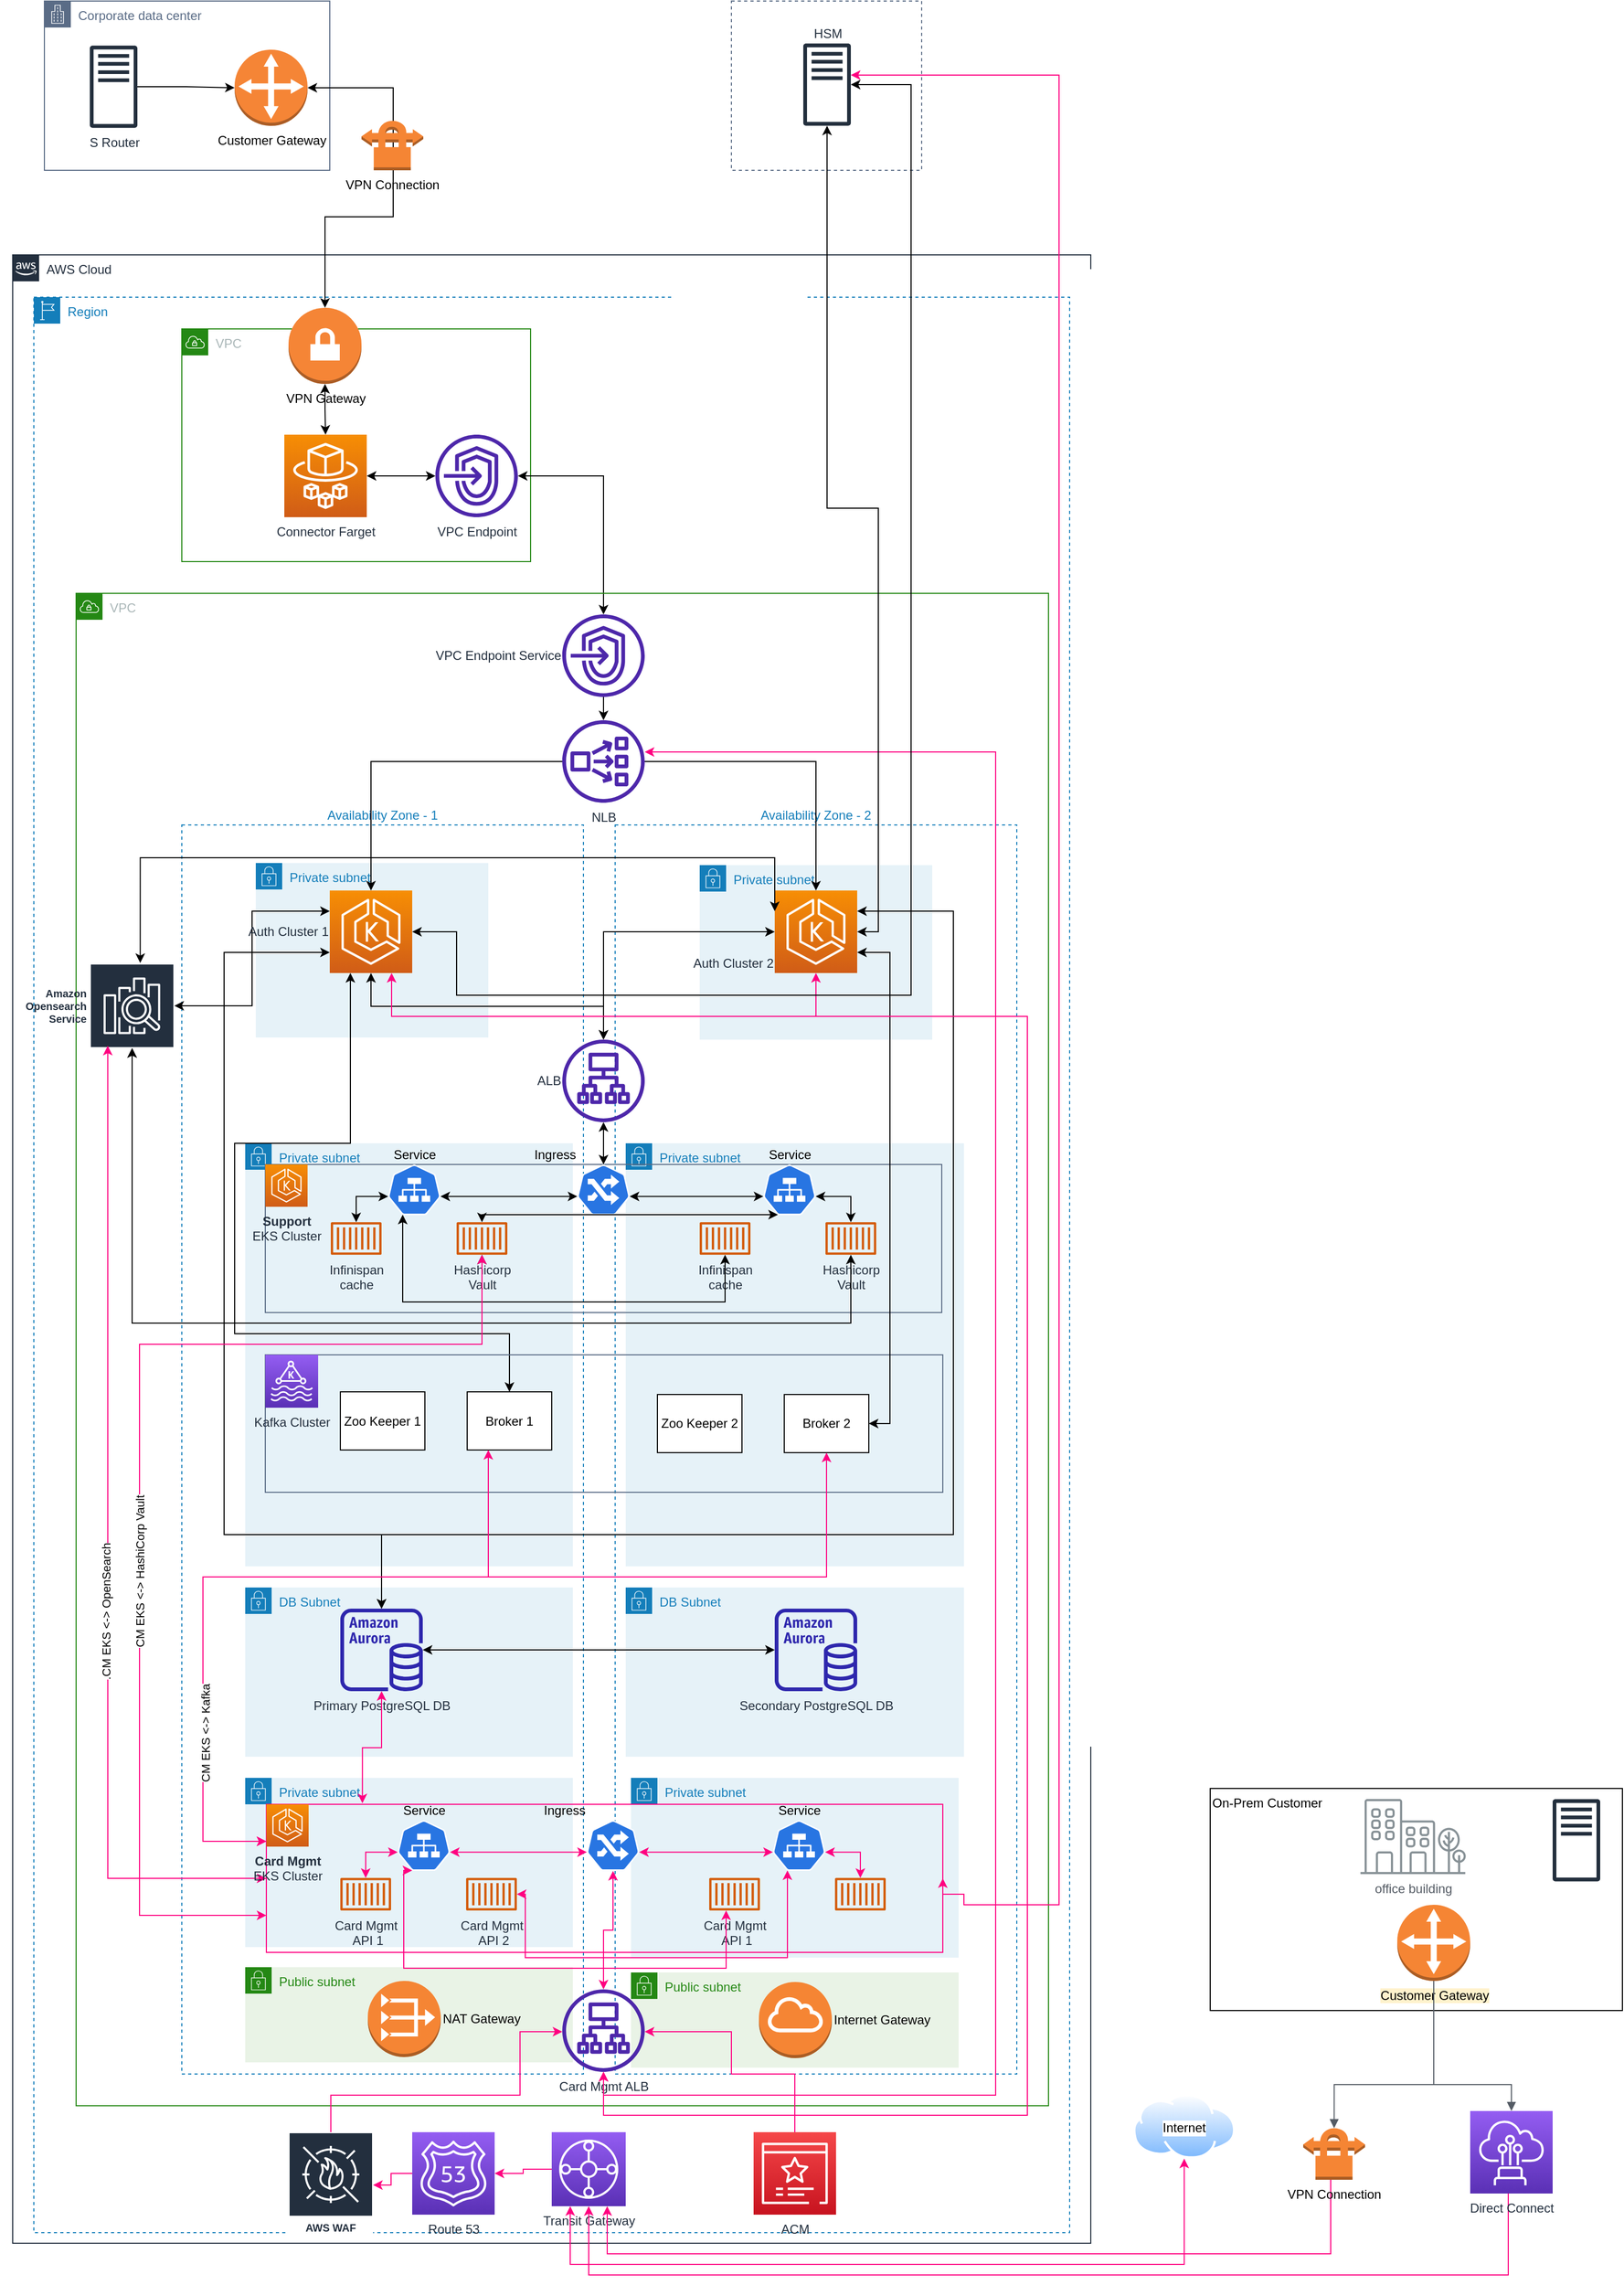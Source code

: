 <mxfile version="17.5.0" type="github">
  <diagram id="ZLm3gOEqDaADDMG7zsBQ" name="Page-1">
    <mxGraphModel dx="1038" dy="579" grid="1" gridSize="10" guides="1" tooltips="1" connect="1" arrows="1" fold="1" page="1" pageScale="1" pageWidth="850" pageHeight="1100" math="0" shadow="0">
      <root>
        <mxCell id="0" />
        <mxCell id="1" parent="0" />
        <mxCell id="WpvP-rq0O9A4-NwhxeJN-8" value="" style="fillColor=none;strokeColor=#5A6C86;dashed=1;verticalAlign=top;fontStyle=0;fontColor=#5A6C86;" parent="1" vertex="1">
          <mxGeometry x="700" y="40" width="180" height="160" as="geometry" />
        </mxCell>
        <mxCell id="sWBqQdJsFsiWwsDBz4wd-2" value="AWS Cloud" style="points=[[0,0],[0.25,0],[0.5,0],[0.75,0],[1,0],[1,0.25],[1,0.5],[1,0.75],[1,1],[0.75,1],[0.5,1],[0.25,1],[0,1],[0,0.75],[0,0.5],[0,0.25]];outlineConnect=0;gradientColor=none;html=1;whiteSpace=wrap;fontSize=12;fontStyle=0;container=1;pointerEvents=0;collapsible=0;recursiveResize=0;shape=mxgraph.aws4.group;grIcon=mxgraph.aws4.group_aws_cloud_alt;strokeColor=#232F3E;fillColor=none;verticalAlign=top;align=left;spacingLeft=30;fontColor=#232F3E;dashed=0;" parent="1" vertex="1">
          <mxGeometry x="20" y="280" width="1020" height="1880" as="geometry" />
        </mxCell>
        <mxCell id="sWBqQdJsFsiWwsDBz4wd-3" value="Region" style="points=[[0,0],[0.25,0],[0.5,0],[0.75,0],[1,0],[1,0.25],[1,0.5],[1,0.75],[1,1],[0.75,1],[0.5,1],[0.25,1],[0,1],[0,0.75],[0,0.5],[0,0.25]];outlineConnect=0;gradientColor=none;html=1;whiteSpace=wrap;fontSize=12;fontStyle=0;container=1;pointerEvents=0;collapsible=0;recursiveResize=0;shape=mxgraph.aws4.group;grIcon=mxgraph.aws4.group_region;strokeColor=#147EBA;fillColor=none;verticalAlign=top;align=left;spacingLeft=30;fontColor=#147EBA;dashed=1;" parent="sWBqQdJsFsiWwsDBz4wd-2" vertex="1">
          <mxGeometry x="20" y="40" width="980" height="1830" as="geometry" />
        </mxCell>
        <mxCell id="sWBqQdJsFsiWwsDBz4wd-5" value="VPC" style="points=[[0,0],[0.25,0],[0.5,0],[0.75,0],[1,0],[1,0.25],[1,0.5],[1,0.75],[1,1],[0.75,1],[0.5,1],[0.25,1],[0,1],[0,0.75],[0,0.5],[0,0.25]];outlineConnect=0;gradientColor=none;html=1;whiteSpace=wrap;fontSize=12;fontStyle=0;container=1;pointerEvents=0;collapsible=0;recursiveResize=0;shape=mxgraph.aws4.group;grIcon=mxgraph.aws4.group_vpc;strokeColor=#248814;fillColor=none;verticalAlign=top;align=left;spacingLeft=30;fontColor=#AAB7B8;dashed=0;" parent="sWBqQdJsFsiWwsDBz4wd-3" vertex="1">
          <mxGeometry x="140" y="30" width="330" height="220" as="geometry" />
        </mxCell>
        <mxCell id="sWBqQdJsFsiWwsDBz4wd-17" style="edgeStyle=orthogonalEdgeStyle;rounded=0;orthogonalLoop=1;jettySize=auto;html=1;startArrow=classic;startFill=1;" parent="sWBqQdJsFsiWwsDBz4wd-5" source="sWBqQdJsFsiWwsDBz4wd-14" target="sWBqQdJsFsiWwsDBz4wd-16" edge="1">
          <mxGeometry relative="1" as="geometry" />
        </mxCell>
        <mxCell id="sWBqQdJsFsiWwsDBz4wd-14" value="Connector Farget" style="sketch=0;points=[[0,0,0],[0.25,0,0],[0.5,0,0],[0.75,0,0],[1,0,0],[0,1,0],[0.25,1,0],[0.5,1,0],[0.75,1,0],[1,1,0],[0,0.25,0],[0,0.5,0],[0,0.75,0],[1,0.25,0],[1,0.5,0],[1,0.75,0]];outlineConnect=0;fontColor=#232F3E;gradientColor=#F78E04;gradientDirection=north;fillColor=#D05C17;strokeColor=#ffffff;dashed=0;verticalLabelPosition=bottom;verticalAlign=top;align=center;html=1;fontSize=12;fontStyle=0;aspect=fixed;shape=mxgraph.aws4.resourceIcon;resIcon=mxgraph.aws4.fargate;" parent="sWBqQdJsFsiWwsDBz4wd-5" vertex="1">
          <mxGeometry x="97" y="100" width="78" height="78" as="geometry" />
        </mxCell>
        <mxCell id="sWBqQdJsFsiWwsDBz4wd-16" value="VPC Endpoint" style="sketch=0;outlineConnect=0;fontColor=#232F3E;gradientColor=none;fillColor=#4D27AA;strokeColor=none;dashed=0;verticalLabelPosition=bottom;verticalAlign=top;align=center;html=1;fontSize=12;fontStyle=0;aspect=fixed;pointerEvents=1;shape=mxgraph.aws4.endpoints;" parent="sWBqQdJsFsiWwsDBz4wd-5" vertex="1">
          <mxGeometry x="240" y="100" width="78" height="78" as="geometry" />
        </mxCell>
        <mxCell id="sWBqQdJsFsiWwsDBz4wd-15" style="edgeStyle=orthogonalEdgeStyle;rounded=0;orthogonalLoop=1;jettySize=auto;html=1;startArrow=classic;startFill=1;" parent="sWBqQdJsFsiWwsDBz4wd-3" source="sWBqQdJsFsiWwsDBz4wd-10" target="sWBqQdJsFsiWwsDBz4wd-14" edge="1">
          <mxGeometry relative="1" as="geometry" />
        </mxCell>
        <mxCell id="sWBqQdJsFsiWwsDBz4wd-10" value="VPN Gateway" style="outlineConnect=0;dashed=0;verticalLabelPosition=bottom;verticalAlign=top;align=center;html=1;shape=mxgraph.aws3.vpn_gateway;fillColor=#F58536;gradientColor=none;" parent="sWBqQdJsFsiWwsDBz4wd-3" vertex="1">
          <mxGeometry x="241" y="10" width="69" height="72" as="geometry" />
        </mxCell>
        <mxCell id="sWBqQdJsFsiWwsDBz4wd-20" style="edgeStyle=orthogonalEdgeStyle;rounded=0;orthogonalLoop=1;jettySize=auto;html=1;startArrow=classic;startFill=1;" parent="sWBqQdJsFsiWwsDBz4wd-3" source="sWBqQdJsFsiWwsDBz4wd-16" target="sWBqQdJsFsiWwsDBz4wd-19" edge="1">
          <mxGeometry relative="1" as="geometry" />
        </mxCell>
        <mxCell id="sWBqQdJsFsiWwsDBz4wd-18" value="VPC" style="points=[[0,0],[0.25,0],[0.5,0],[0.75,0],[1,0],[1,0.25],[1,0.5],[1,0.75],[1,1],[0.75,1],[0.5,1],[0.25,1],[0,1],[0,0.75],[0,0.5],[0,0.25]];outlineConnect=0;gradientColor=none;html=1;whiteSpace=wrap;fontSize=12;fontStyle=0;container=1;pointerEvents=0;collapsible=0;recursiveResize=0;shape=mxgraph.aws4.group;grIcon=mxgraph.aws4.group_vpc;strokeColor=#248814;fillColor=none;verticalAlign=top;align=left;spacingLeft=30;fontColor=#AAB7B8;dashed=0;" parent="sWBqQdJsFsiWwsDBz4wd-3" vertex="1">
          <mxGeometry x="40" y="280" width="920" height="1430" as="geometry" />
        </mxCell>
        <mxCell id="tCZooeBgcqym8o7pdkqs-21" value="Public subnet" style="points=[[0,0],[0.25,0],[0.5,0],[0.75,0],[1,0],[1,0.25],[1,0.5],[1,0.75],[1,1],[0.75,1],[0.5,1],[0.25,1],[0,1],[0,0.75],[0,0.5],[0,0.25]];outlineConnect=0;gradientColor=none;html=1;whiteSpace=wrap;fontSize=12;fontStyle=0;container=1;pointerEvents=0;collapsible=0;recursiveResize=0;shape=mxgraph.aws4.group;grIcon=mxgraph.aws4.group_security_group;grStroke=0;strokeColor=#248814;fillColor=#E9F3E6;verticalAlign=top;align=left;spacingLeft=30;fontColor=#248814;dashed=0;" vertex="1" parent="sWBqQdJsFsiWwsDBz4wd-18">
          <mxGeometry x="160" y="1299" width="310" height="90" as="geometry" />
        </mxCell>
        <mxCell id="tCZooeBgcqym8o7pdkqs-23" value="NAT Gateway" style="outlineConnect=0;dashed=0;verticalLabelPosition=middle;verticalAlign=middle;align=left;html=1;shape=mxgraph.aws3.vpc_nat_gateway;fillColor=#F58534;gradientColor=none;labelPosition=right;" vertex="1" parent="tCZooeBgcqym8o7pdkqs-21">
          <mxGeometry x="116" y="13" width="69" height="72" as="geometry" />
        </mxCell>
        <mxCell id="yjxdZcu7dKZ7Ev10e8hE-45" value="Availability Zone - 1" style="fillColor=none;strokeColor=#147EBA;dashed=1;verticalAlign=bottom;fontStyle=0;fontColor=#147EBA;labelPosition=center;verticalLabelPosition=top;align=center;" parent="sWBqQdJsFsiWwsDBz4wd-18" vertex="1">
          <mxGeometry x="100" y="219" width="380" height="1181" as="geometry" />
        </mxCell>
        <mxCell id="WpvP-rq0O9A4-NwhxeJN-1" value="Availability Zone - 2" style="fillColor=none;strokeColor=#147EBA;dashed=1;verticalAlign=bottom;fontStyle=0;fontColor=#147EBA;labelPosition=center;verticalLabelPosition=top;align=center;" parent="sWBqQdJsFsiWwsDBz4wd-18" vertex="1">
          <mxGeometry x="510" y="219" width="380" height="1181" as="geometry" />
        </mxCell>
        <mxCell id="yjxdZcu7dKZ7Ev10e8hE-30" value="Private subnet" style="points=[[0,0],[0.25,0],[0.5,0],[0.75,0],[1,0],[1,0.25],[1,0.5],[1,0.75],[1,1],[0.75,1],[0.5,1],[0.25,1],[0,1],[0,0.75],[0,0.5],[0,0.25]];outlineConnect=0;gradientColor=none;html=1;whiteSpace=wrap;fontSize=12;fontStyle=0;container=1;pointerEvents=0;collapsible=0;recursiveResize=0;shape=mxgraph.aws4.group;grIcon=mxgraph.aws4.group_security_group;grStroke=0;strokeColor=#147EBA;fillColor=#E6F2F8;verticalAlign=top;align=left;spacingLeft=30;fontColor=#147EBA;dashed=0;" parent="sWBqQdJsFsiWwsDBz4wd-18" vertex="1">
          <mxGeometry x="525" y="1120" width="310" height="170" as="geometry" />
        </mxCell>
        <mxCell id="yjxdZcu7dKZ7Ev10e8hE-29" value="Private subnet" style="points=[[0,0],[0.25,0],[0.5,0],[0.75,0],[1,0],[1,0.25],[1,0.5],[1,0.75],[1,1],[0.75,1],[0.5,1],[0.25,1],[0,1],[0,0.75],[0,0.5],[0,0.25]];outlineConnect=0;gradientColor=none;html=1;whiteSpace=wrap;fontSize=12;fontStyle=0;container=1;pointerEvents=0;collapsible=0;recursiveResize=0;shape=mxgraph.aws4.group;grIcon=mxgraph.aws4.group_security_group;grStroke=0;strokeColor=#147EBA;fillColor=#E6F2F8;verticalAlign=top;align=left;spacingLeft=30;fontColor=#147EBA;dashed=0;" parent="sWBqQdJsFsiWwsDBz4wd-18" vertex="1">
          <mxGeometry x="160" y="1120" width="310" height="160" as="geometry" />
        </mxCell>
        <mxCell id="yjxdZcu7dKZ7Ev10e8hE-9" value="" style="fillColor=none;strokeColor=#FF0080;verticalAlign=top;fontStyle=0;fontColor=#5A6C86;" parent="yjxdZcu7dKZ7Ev10e8hE-29" vertex="1">
          <mxGeometry x="20" y="25" width="640" height="140" as="geometry" />
        </mxCell>
        <mxCell id="yjxdZcu7dKZ7Ev10e8hE-16" value="Service" style="sketch=0;html=1;dashed=0;whitespace=wrap;fillColor=#2875E2;strokeColor=#ffffff;points=[[0.005,0.63,0],[0.1,0.2,0],[0.9,0.2,0],[0.5,0,0],[0.995,0.63,0],[0.72,0.99,0],[0.5,1,0],[0.28,0.99,0]];shape=mxgraph.kubernetes.icon;prIcon=svc;labelPosition=center;verticalLabelPosition=top;align=center;verticalAlign=bottom;" parent="yjxdZcu7dKZ7Ev10e8hE-29" vertex="1">
          <mxGeometry x="144" y="40" width="50" height="48" as="geometry" />
        </mxCell>
        <mxCell id="yjxdZcu7dKZ7Ev10e8hE-15" value="Ingress" style="sketch=0;html=1;dashed=0;whitespace=wrap;fillColor=#2875E2;strokeColor=#ffffff;points=[[0.005,0.63,0],[0.1,0.2,0],[0.9,0.2,0],[0.5,0,0],[0.995,0.63,0],[0.72,0.99,0],[0.5,1,0],[0.28,0.99,0]];shape=mxgraph.kubernetes.icon;prIcon=ing;labelPosition=left;verticalLabelPosition=top;align=right;verticalAlign=bottom;" parent="yjxdZcu7dKZ7Ev10e8hE-29" vertex="1">
          <mxGeometry x="323" y="40" width="50" height="48" as="geometry" />
        </mxCell>
        <mxCell id="yjxdZcu7dKZ7Ev10e8hE-17" value="Service" style="sketch=0;html=1;dashed=0;whitespace=wrap;fillColor=#2875E2;strokeColor=#ffffff;points=[[0.005,0.63,0],[0.1,0.2,0],[0.9,0.2,0],[0.5,0,0],[0.995,0.63,0],[0.72,0.99,0],[0.5,1,0],[0.28,0.99,0]];shape=mxgraph.kubernetes.icon;prIcon=svc;labelPosition=center;verticalLabelPosition=top;align=center;verticalAlign=bottom;" parent="yjxdZcu7dKZ7Ev10e8hE-29" vertex="1">
          <mxGeometry x="499" y="40" width="50" height="48" as="geometry" />
        </mxCell>
        <mxCell id="yjxdZcu7dKZ7Ev10e8hE-13" value="&lt;span style=&quot;color: rgba(0 , 0 , 0 , 0) ; font-family: monospace ; font-size: 0px&quot;&gt;C&lt;/span&gt;" style="sketch=0;outlineConnect=0;fontColor=#232F3E;gradientColor=none;fillColor=#D45B07;strokeColor=none;dashed=0;verticalLabelPosition=bottom;verticalAlign=top;align=center;html=1;fontSize=12;fontStyle=0;aspect=fixed;pointerEvents=1;shape=mxgraph.aws4.container_1;" parent="yjxdZcu7dKZ7Ev10e8hE-29" vertex="1">
          <mxGeometry x="558" y="94.5" width="48" height="31" as="geometry" />
        </mxCell>
        <mxCell id="yjxdZcu7dKZ7Ev10e8hE-12" value="Card Mgmt&lt;br&gt;&amp;nbsp;API 1" style="sketch=0;outlineConnect=0;fontColor=#232F3E;gradientColor=none;fillColor=#D45B07;strokeColor=none;dashed=0;verticalLabelPosition=bottom;verticalAlign=top;align=center;html=1;fontSize=12;fontStyle=0;aspect=fixed;pointerEvents=1;shape=mxgraph.aws4.container_1;" parent="yjxdZcu7dKZ7Ev10e8hE-29" vertex="1">
          <mxGeometry x="439" y="94.5" width="48" height="31" as="geometry" />
        </mxCell>
        <mxCell id="yjxdZcu7dKZ7Ev10e8hE-11" value="Card Mgmt&lt;br&gt;&amp;nbsp;API 2" style="sketch=0;outlineConnect=0;fontColor=#232F3E;gradientColor=none;fillColor=#D45B07;strokeColor=none;dashed=0;verticalLabelPosition=bottom;verticalAlign=top;align=center;html=1;fontSize=12;fontStyle=0;aspect=fixed;pointerEvents=1;shape=mxgraph.aws4.container_1;" parent="yjxdZcu7dKZ7Ev10e8hE-29" vertex="1">
          <mxGeometry x="209" y="94.5" width="48" height="31" as="geometry" />
        </mxCell>
        <mxCell id="yjxdZcu7dKZ7Ev10e8hE-10" value="Card Mgmt&lt;br&gt;&amp;nbsp;API 1" style="sketch=0;outlineConnect=0;fontColor=#232F3E;gradientColor=none;fillColor=#D45B07;strokeColor=none;dashed=0;verticalLabelPosition=bottom;verticalAlign=top;align=center;html=1;fontSize=12;fontStyle=0;aspect=fixed;pointerEvents=1;shape=mxgraph.aws4.container_1;" parent="yjxdZcu7dKZ7Ev10e8hE-29" vertex="1">
          <mxGeometry x="90" y="94.5" width="48" height="31" as="geometry" />
        </mxCell>
        <mxCell id="yjxdZcu7dKZ7Ev10e8hE-18" style="edgeStyle=orthogonalEdgeStyle;rounded=0;orthogonalLoop=1;jettySize=auto;html=1;exitX=0.005;exitY=0.63;exitDx=0;exitDy=0;exitPerimeter=0;entryX=0.995;entryY=0.63;entryDx=0;entryDy=0;entryPerimeter=0;startArrow=classic;startFill=1;strokeColor=#FF0080;" parent="yjxdZcu7dKZ7Ev10e8hE-29" source="yjxdZcu7dKZ7Ev10e8hE-15" target="yjxdZcu7dKZ7Ev10e8hE-16" edge="1">
          <mxGeometry relative="1" as="geometry" />
        </mxCell>
        <mxCell id="yjxdZcu7dKZ7Ev10e8hE-21" style="edgeStyle=orthogonalEdgeStyle;rounded=0;orthogonalLoop=1;jettySize=auto;html=1;exitX=0.995;exitY=0.63;exitDx=0;exitDy=0;exitPerimeter=0;entryX=0.005;entryY=0.63;entryDx=0;entryDy=0;entryPerimeter=0;startArrow=classic;startFill=1;strokeColor=#FF0080;" parent="yjxdZcu7dKZ7Ev10e8hE-29" source="yjxdZcu7dKZ7Ev10e8hE-15" target="yjxdZcu7dKZ7Ev10e8hE-17" edge="1">
          <mxGeometry relative="1" as="geometry" />
        </mxCell>
        <mxCell id="yjxdZcu7dKZ7Ev10e8hE-22" style="edgeStyle=orthogonalEdgeStyle;rounded=0;orthogonalLoop=1;jettySize=auto;html=1;exitX=0.995;exitY=0.63;exitDx=0;exitDy=0;exitPerimeter=0;startArrow=classic;startFill=1;strokeColor=#FF0080;" parent="yjxdZcu7dKZ7Ev10e8hE-29" source="yjxdZcu7dKZ7Ev10e8hE-17" target="yjxdZcu7dKZ7Ev10e8hE-13" edge="1">
          <mxGeometry relative="1" as="geometry" />
        </mxCell>
        <mxCell id="yjxdZcu7dKZ7Ev10e8hE-20" style="edgeStyle=orthogonalEdgeStyle;rounded=0;orthogonalLoop=1;jettySize=auto;html=1;exitX=0.28;exitY=0.99;exitDx=0;exitDy=0;exitPerimeter=0;startArrow=classic;startFill=1;strokeColor=#FF0080;" parent="yjxdZcu7dKZ7Ev10e8hE-29" source="yjxdZcu7dKZ7Ev10e8hE-16" target="yjxdZcu7dKZ7Ev10e8hE-12" edge="1">
          <mxGeometry relative="1" as="geometry">
            <Array as="points">
              <mxPoint x="150" y="88" />
              <mxPoint x="150" y="180" />
              <mxPoint x="455" y="180" />
            </Array>
          </mxGeometry>
        </mxCell>
        <mxCell id="yjxdZcu7dKZ7Ev10e8hE-23" style="edgeStyle=orthogonalEdgeStyle;rounded=0;orthogonalLoop=1;jettySize=auto;html=1;exitX=0.28;exitY=0.99;exitDx=0;exitDy=0;exitPerimeter=0;startArrow=classic;startFill=1;strokeColor=#FF0080;" parent="yjxdZcu7dKZ7Ev10e8hE-29" source="yjxdZcu7dKZ7Ev10e8hE-17" target="yjxdZcu7dKZ7Ev10e8hE-11" edge="1">
          <mxGeometry relative="1" as="geometry">
            <Array as="points">
              <mxPoint x="513" y="170" />
              <mxPoint x="265" y="170" />
              <mxPoint x="265" y="110" />
            </Array>
          </mxGeometry>
        </mxCell>
        <mxCell id="yjxdZcu7dKZ7Ev10e8hE-19" style="edgeStyle=orthogonalEdgeStyle;rounded=0;orthogonalLoop=1;jettySize=auto;html=1;exitX=0.005;exitY=0.63;exitDx=0;exitDy=0;exitPerimeter=0;startArrow=classic;startFill=1;strokeColor=#FF0080;" parent="yjxdZcu7dKZ7Ev10e8hE-29" source="yjxdZcu7dKZ7Ev10e8hE-16" target="yjxdZcu7dKZ7Ev10e8hE-10" edge="1">
          <mxGeometry relative="1" as="geometry" />
        </mxCell>
        <mxCell id="yjxdZcu7dKZ7Ev10e8hE-6" value="DB Subnet" style="points=[[0,0],[0.25,0],[0.5,0],[0.75,0],[1,0],[1,0.25],[1,0.5],[1,0.75],[1,1],[0.75,1],[0.5,1],[0.25,1],[0,1],[0,0.75],[0,0.5],[0,0.25]];outlineConnect=0;gradientColor=none;html=1;whiteSpace=wrap;fontSize=12;fontStyle=0;container=1;pointerEvents=0;collapsible=0;recursiveResize=0;shape=mxgraph.aws4.group;grIcon=mxgraph.aws4.group_security_group;grStroke=0;strokeColor=#147EBA;fillColor=#E6F2F8;verticalAlign=top;align=left;spacingLeft=30;fontColor=#147EBA;dashed=0;" parent="sWBqQdJsFsiWwsDBz4wd-18" vertex="1">
          <mxGeometry x="520" y="940" width="320" height="160" as="geometry" />
        </mxCell>
        <mxCell id="yjxdZcu7dKZ7Ev10e8hE-5" value="DB Subnet" style="points=[[0,0],[0.25,0],[0.5,0],[0.75,0],[1,0],[1,0.25],[1,0.5],[1,0.75],[1,1],[0.75,1],[0.5,1],[0.25,1],[0,1],[0,0.75],[0,0.5],[0,0.25]];outlineConnect=0;gradientColor=none;html=1;whiteSpace=wrap;fontSize=12;fontStyle=0;container=1;pointerEvents=0;collapsible=0;recursiveResize=0;shape=mxgraph.aws4.group;grIcon=mxgraph.aws4.group_security_group;grStroke=0;strokeColor=#147EBA;fillColor=#E6F2F8;verticalAlign=top;align=left;spacingLeft=30;fontColor=#147EBA;dashed=0;" parent="sWBqQdJsFsiWwsDBz4wd-18" vertex="1">
          <mxGeometry x="160" y="940" width="310" height="160" as="geometry" />
        </mxCell>
        <mxCell id="yjxdZcu7dKZ7Ev10e8hE-4" value="Private subnet" style="points=[[0,0],[0.25,0],[0.5,0],[0.75,0],[1,0],[1,0.25],[1,0.5],[1,0.75],[1,1],[0.75,1],[0.5,1],[0.25,1],[0,1],[0,0.75],[0,0.5],[0,0.25]];outlineConnect=0;gradientColor=none;html=1;whiteSpace=wrap;fontSize=12;fontStyle=0;container=1;pointerEvents=0;collapsible=0;recursiveResize=0;shape=mxgraph.aws4.group;grIcon=mxgraph.aws4.group_security_group;grStroke=0;strokeColor=#147EBA;fillColor=#E6F2F8;verticalAlign=top;align=left;spacingLeft=30;fontColor=#147EBA;dashed=0;" parent="sWBqQdJsFsiWwsDBz4wd-18" vertex="1">
          <mxGeometry x="520" y="520" width="320" height="400" as="geometry" />
        </mxCell>
        <mxCell id="yjxdZcu7dKZ7Ev10e8hE-3" value="Private subnet" style="points=[[0,0],[0.25,0],[0.5,0],[0.75,0],[1,0],[1,0.25],[1,0.5],[1,0.75],[1,1],[0.75,1],[0.5,1],[0.25,1],[0,1],[0,0.75],[0,0.5],[0,0.25]];outlineConnect=0;gradientColor=none;html=1;whiteSpace=wrap;fontSize=12;fontStyle=0;container=1;pointerEvents=0;collapsible=0;recursiveResize=0;shape=mxgraph.aws4.group;grIcon=mxgraph.aws4.group_security_group;grStroke=0;strokeColor=#147EBA;fillColor=#E6F2F8;verticalAlign=top;align=left;spacingLeft=30;fontColor=#147EBA;dashed=0;" parent="sWBqQdJsFsiWwsDBz4wd-18" vertex="1">
          <mxGeometry x="160" y="520" width="310" height="400" as="geometry" />
        </mxCell>
        <mxCell id="yjxdZcu7dKZ7Ev10e8hE-1" value="Private subnet" style="points=[[0,0],[0.25,0],[0.5,0],[0.75,0],[1,0],[1,0.25],[1,0.5],[1,0.75],[1,1],[0.75,1],[0.5,1],[0.25,1],[0,1],[0,0.75],[0,0.5],[0,0.25]];outlineConnect=0;gradientColor=none;html=1;whiteSpace=wrap;fontSize=12;fontStyle=0;container=1;pointerEvents=0;collapsible=0;recursiveResize=0;shape=mxgraph.aws4.group;grIcon=mxgraph.aws4.group_security_group;grStroke=0;strokeColor=#147EBA;fillColor=#E6F2F8;verticalAlign=top;align=left;spacingLeft=30;fontColor=#147EBA;dashed=0;" parent="sWBqQdJsFsiWwsDBz4wd-18" vertex="1">
          <mxGeometry x="170" y="255" width="220" height="165" as="geometry" />
        </mxCell>
        <mxCell id="WpvP-rq0O9A4-NwhxeJN-3" style="edgeStyle=orthogonalEdgeStyle;rounded=0;orthogonalLoop=1;jettySize=auto;html=1;" parent="sWBqQdJsFsiWwsDBz4wd-18" source="sWBqQdJsFsiWwsDBz4wd-19" target="WpvP-rq0O9A4-NwhxeJN-2" edge="1">
          <mxGeometry relative="1" as="geometry" />
        </mxCell>
        <mxCell id="sWBqQdJsFsiWwsDBz4wd-19" value="VPC Endpoint Service" style="sketch=0;outlineConnect=0;fontColor=#232F3E;gradientColor=none;fillColor=#4D27AA;strokeColor=none;dashed=0;verticalLabelPosition=middle;verticalAlign=middle;align=right;html=1;fontSize=12;fontStyle=0;aspect=fixed;pointerEvents=1;shape=mxgraph.aws4.endpoints;labelPosition=left;" parent="sWBqQdJsFsiWwsDBz4wd-18" vertex="1">
          <mxGeometry x="460" y="20" width="78" height="78" as="geometry" />
        </mxCell>
        <mxCell id="WpvP-rq0O9A4-NwhxeJN-25" style="edgeStyle=orthogonalEdgeStyle;rounded=0;orthogonalLoop=1;jettySize=auto;html=1;exitX=0.5;exitY=1;exitDx=0;exitDy=0;exitPerimeter=0;startArrow=classic;startFill=1;" parent="sWBqQdJsFsiWwsDBz4wd-18" source="sWBqQdJsFsiWwsDBz4wd-22" target="WpvP-rq0O9A4-NwhxeJN-20" edge="1">
          <mxGeometry relative="1" as="geometry" />
        </mxCell>
        <mxCell id="WpvP-rq0O9A4-NwhxeJN-42" style="edgeStyle=orthogonalEdgeStyle;rounded=0;orthogonalLoop=1;jettySize=auto;html=1;exitX=0.25;exitY=1;exitDx=0;exitDy=0;exitPerimeter=0;entryX=0.5;entryY=0;entryDx=0;entryDy=0;startArrow=classic;startFill=1;" parent="sWBqQdJsFsiWwsDBz4wd-18" source="sWBqQdJsFsiWwsDBz4wd-22" target="WpvP-rq0O9A4-NwhxeJN-39" edge="1">
          <mxGeometry relative="1" as="geometry">
            <Array as="points">
              <mxPoint x="260" y="520" />
              <mxPoint x="150" y="520" />
              <mxPoint x="150" y="700" />
              <mxPoint x="410" y="700" />
            </Array>
          </mxGeometry>
        </mxCell>
        <mxCell id="WpvP-rq0O9A4-NwhxeJN-47" style="edgeStyle=orthogonalEdgeStyle;rounded=0;orthogonalLoop=1;jettySize=auto;html=1;exitX=0;exitY=0.75;exitDx=0;exitDy=0;exitPerimeter=0;startArrow=classic;startFill=1;" parent="sWBqQdJsFsiWwsDBz4wd-18" source="sWBqQdJsFsiWwsDBz4wd-22" target="WpvP-rq0O9A4-NwhxeJN-44" edge="1">
          <mxGeometry relative="1" as="geometry">
            <Array as="points">
              <mxPoint x="140" y="340" />
              <mxPoint x="140" y="890" />
              <mxPoint x="289" y="890" />
            </Array>
          </mxGeometry>
        </mxCell>
        <mxCell id="WpvP-rq0O9A4-NwhxeJN-50" style="edgeStyle=orthogonalEdgeStyle;rounded=0;orthogonalLoop=1;jettySize=auto;html=1;exitX=0;exitY=0.25;exitDx=0;exitDy=0;exitPerimeter=0;startArrow=classic;startFill=1;" parent="sWBqQdJsFsiWwsDBz4wd-18" source="sWBqQdJsFsiWwsDBz4wd-22" target="WpvP-rq0O9A4-NwhxeJN-4" edge="1">
          <mxGeometry relative="1" as="geometry" />
        </mxCell>
        <mxCell id="sWBqQdJsFsiWwsDBz4wd-22" value="Auth Cluster 1" style="sketch=0;points=[[0,0,0],[0.25,0,0],[0.5,0,0],[0.75,0,0],[1,0,0],[0,1,0],[0.25,1,0],[0.5,1,0],[0.75,1,0],[1,1,0],[0,0.25,0],[0,0.5,0],[0,0.75,0],[1,0.25,0],[1,0.5,0],[1,0.75,0]];outlineConnect=0;fontColor=#232F3E;gradientColor=#F78E04;gradientDirection=north;fillColor=#D05C17;strokeColor=#ffffff;dashed=0;verticalLabelPosition=middle;verticalAlign=middle;align=right;html=1;fontSize=12;fontStyle=0;aspect=fixed;shape=mxgraph.aws4.resourceIcon;resIcon=mxgraph.aws4.eks;labelPosition=left;" parent="sWBqQdJsFsiWwsDBz4wd-18" vertex="1">
          <mxGeometry x="240" y="281" width="78" height="78" as="geometry" />
        </mxCell>
        <mxCell id="WpvP-rq0O9A4-NwhxeJN-6" style="edgeStyle=orthogonalEdgeStyle;rounded=0;orthogonalLoop=1;jettySize=auto;html=1;entryX=0.5;entryY=0;entryDx=0;entryDy=0;entryPerimeter=0;" parent="sWBqQdJsFsiWwsDBz4wd-18" source="WpvP-rq0O9A4-NwhxeJN-2" target="sWBqQdJsFsiWwsDBz4wd-22" edge="1">
          <mxGeometry relative="1" as="geometry" />
        </mxCell>
        <mxCell id="WpvP-rq0O9A4-NwhxeJN-2" value="NLB" style="sketch=0;outlineConnect=0;fontColor=#232F3E;gradientColor=none;fillColor=#4D27AA;strokeColor=none;dashed=0;verticalLabelPosition=bottom;verticalAlign=top;align=center;html=1;fontSize=12;fontStyle=0;aspect=fixed;pointerEvents=1;shape=mxgraph.aws4.network_load_balancer;" parent="sWBqQdJsFsiWwsDBz4wd-18" vertex="1">
          <mxGeometry x="460" y="120" width="78" height="78" as="geometry" />
        </mxCell>
        <mxCell id="WpvP-rq0O9A4-NwhxeJN-4" value="Amazon Opensearch Service" style="sketch=0;outlineConnect=0;fontColor=#232F3E;gradientColor=none;strokeColor=#ffffff;fillColor=#232F3E;dashed=0;verticalLabelPosition=middle;verticalAlign=middle;align=right;html=1;whiteSpace=wrap;fontSize=10;fontStyle=1;spacing=3;shape=mxgraph.aws4.productIcon;prIcon=mxgraph.aws4.elasticsearch_service;labelPosition=left;" parent="sWBqQdJsFsiWwsDBz4wd-18" vertex="1">
          <mxGeometry x="13" y="350" width="80" height="80" as="geometry" />
        </mxCell>
        <mxCell id="WpvP-rq0O9A4-NwhxeJN-18" value="" style="group;labelPosition=center;verticalLabelPosition=top;align=center;verticalAlign=bottom;" parent="sWBqQdJsFsiWwsDBz4wd-18" vertex="1" connectable="0">
          <mxGeometry x="179" y="540" width="640" height="140" as="geometry" />
        </mxCell>
        <mxCell id="yjxdZcu7dKZ7Ev10e8hE-7" value="" style="group" parent="WpvP-rq0O9A4-NwhxeJN-18" vertex="1" connectable="0">
          <mxGeometry width="640" height="140" as="geometry" />
        </mxCell>
        <mxCell id="WpvP-rq0O9A4-NwhxeJN-13" value="" style="fillColor=none;strokeColor=#5A6C86;verticalAlign=top;fontStyle=0;fontColor=#5A6C86;" parent="yjxdZcu7dKZ7Ev10e8hE-7" vertex="1">
          <mxGeometry width="640" height="140" as="geometry" />
        </mxCell>
        <mxCell id="WpvP-rq0O9A4-NwhxeJN-14" value="Infinispan&lt;br&gt;cache" style="sketch=0;outlineConnect=0;fontColor=#232F3E;gradientColor=none;fillColor=#D45B07;strokeColor=none;dashed=0;verticalLabelPosition=bottom;verticalAlign=top;align=center;html=1;fontSize=12;fontStyle=0;aspect=fixed;pointerEvents=1;shape=mxgraph.aws4.container_1;" parent="yjxdZcu7dKZ7Ev10e8hE-7" vertex="1">
          <mxGeometry x="62" y="54.5" width="48" height="31" as="geometry" />
        </mxCell>
        <mxCell id="WpvP-rq0O9A4-NwhxeJN-15" value="Hashicorp&lt;br&gt;Vault" style="sketch=0;outlineConnect=0;fontColor=#232F3E;gradientColor=none;fillColor=#D45B07;strokeColor=none;dashed=0;verticalLabelPosition=bottom;verticalAlign=top;align=center;html=1;fontSize=12;fontStyle=0;aspect=fixed;pointerEvents=1;shape=mxgraph.aws4.container_1;" parent="yjxdZcu7dKZ7Ev10e8hE-7" vertex="1">
          <mxGeometry x="181" y="54.5" width="48" height="31" as="geometry" />
        </mxCell>
        <mxCell id="WpvP-rq0O9A4-NwhxeJN-16" value="Infinispan&lt;br&gt;cache" style="sketch=0;outlineConnect=0;fontColor=#232F3E;gradientColor=none;fillColor=#D45B07;strokeColor=none;dashed=0;verticalLabelPosition=bottom;verticalAlign=top;align=center;html=1;fontSize=12;fontStyle=0;aspect=fixed;pointerEvents=1;shape=mxgraph.aws4.container_1;" parent="yjxdZcu7dKZ7Ev10e8hE-7" vertex="1">
          <mxGeometry x="411" y="54.5" width="48" height="31" as="geometry" />
        </mxCell>
        <mxCell id="WpvP-rq0O9A4-NwhxeJN-17" value="Hashicorp&lt;br&gt;Vault" style="sketch=0;outlineConnect=0;fontColor=#232F3E;gradientColor=none;fillColor=#D45B07;strokeColor=none;dashed=0;verticalLabelPosition=bottom;verticalAlign=top;align=center;html=1;fontSize=12;fontStyle=0;aspect=fixed;pointerEvents=1;shape=mxgraph.aws4.container_1;" parent="yjxdZcu7dKZ7Ev10e8hE-7" vertex="1">
          <mxGeometry x="530" y="54.5" width="48" height="31" as="geometry" />
        </mxCell>
        <mxCell id="WpvP-rq0O9A4-NwhxeJN-19" value="&lt;b&gt;Support&lt;/b&gt;&lt;br&gt;EKS Cluster" style="sketch=0;points=[[0,0,0],[0.25,0,0],[0.5,0,0],[0.75,0,0],[1,0,0],[0,1,0],[0.25,1,0],[0.5,1,0],[0.75,1,0],[1,1,0],[0,0.25,0],[0,0.5,0],[0,0.75,0],[1,0.25,0],[1,0.5,0],[1,0.75,0]];outlineConnect=0;fontColor=#232F3E;gradientColor=#F78E04;gradientDirection=north;fillColor=#D05C17;strokeColor=#ffffff;dashed=0;verticalLabelPosition=bottom;verticalAlign=top;align=center;html=1;fontSize=12;fontStyle=0;aspect=fixed;shape=mxgraph.aws4.resourceIcon;resIcon=mxgraph.aws4.eks;" parent="yjxdZcu7dKZ7Ev10e8hE-7" vertex="1">
          <mxGeometry width="40" height="40" as="geometry" />
        </mxCell>
        <mxCell id="WpvP-rq0O9A4-NwhxeJN-21" value="Ingress" style="sketch=0;html=1;dashed=0;whitespace=wrap;fillColor=#2875E2;strokeColor=#ffffff;points=[[0.005,0.63,0],[0.1,0.2,0],[0.9,0.2,0],[0.5,0,0],[0.995,0.63,0],[0.72,0.99,0],[0.5,1,0],[0.28,0.99,0]];shape=mxgraph.kubernetes.icon;prIcon=ing;labelPosition=left;verticalLabelPosition=top;align=right;verticalAlign=bottom;" parent="yjxdZcu7dKZ7Ev10e8hE-7" vertex="1">
          <mxGeometry x="295" width="50" height="48" as="geometry" />
        </mxCell>
        <mxCell id="WpvP-rq0O9A4-NwhxeJN-22" value="Service" style="sketch=0;html=1;dashed=0;whitespace=wrap;fillColor=#2875E2;strokeColor=#ffffff;points=[[0.005,0.63,0],[0.1,0.2,0],[0.9,0.2,0],[0.5,0,0],[0.995,0.63,0],[0.72,0.99,0],[0.5,1,0],[0.28,0.99,0]];shape=mxgraph.kubernetes.icon;prIcon=svc;labelPosition=center;verticalLabelPosition=top;align=center;verticalAlign=bottom;" parent="yjxdZcu7dKZ7Ev10e8hE-7" vertex="1">
          <mxGeometry x="116" width="50" height="48" as="geometry" />
        </mxCell>
        <mxCell id="WpvP-rq0O9A4-NwhxeJN-23" value="Service" style="sketch=0;html=1;dashed=0;whitespace=wrap;fillColor=#2875E2;strokeColor=#ffffff;points=[[0.005,0.63,0],[0.1,0.2,0],[0.9,0.2,0],[0.5,0,0],[0.995,0.63,0],[0.72,0.99,0],[0.5,1,0],[0.28,0.99,0]];shape=mxgraph.kubernetes.icon;prIcon=svc;labelPosition=center;verticalLabelPosition=top;align=center;verticalAlign=bottom;" parent="yjxdZcu7dKZ7Ev10e8hE-7" vertex="1">
          <mxGeometry x="471" width="50" height="48" as="geometry" />
        </mxCell>
        <mxCell id="WpvP-rq0O9A4-NwhxeJN-27" style="edgeStyle=orthogonalEdgeStyle;rounded=0;orthogonalLoop=1;jettySize=auto;html=1;exitX=0.005;exitY=0.63;exitDx=0;exitDy=0;exitPerimeter=0;entryX=0.995;entryY=0.63;entryDx=0;entryDy=0;entryPerimeter=0;startArrow=classic;startFill=1;" parent="yjxdZcu7dKZ7Ev10e8hE-7" source="WpvP-rq0O9A4-NwhxeJN-21" target="WpvP-rq0O9A4-NwhxeJN-22" edge="1">
          <mxGeometry relative="1" as="geometry" />
        </mxCell>
        <mxCell id="WpvP-rq0O9A4-NwhxeJN-30" style="edgeStyle=orthogonalEdgeStyle;rounded=0;orthogonalLoop=1;jettySize=auto;html=1;exitX=0.005;exitY=0.63;exitDx=0;exitDy=0;exitPerimeter=0;startArrow=classic;startFill=1;" parent="yjxdZcu7dKZ7Ev10e8hE-7" source="WpvP-rq0O9A4-NwhxeJN-22" target="WpvP-rq0O9A4-NwhxeJN-14" edge="1">
          <mxGeometry relative="1" as="geometry" />
        </mxCell>
        <mxCell id="WpvP-rq0O9A4-NwhxeJN-31" style="edgeStyle=orthogonalEdgeStyle;rounded=0;orthogonalLoop=1;jettySize=auto;html=1;exitX=0.28;exitY=0.99;exitDx=0;exitDy=0;exitPerimeter=0;startArrow=classic;startFill=1;" parent="yjxdZcu7dKZ7Ev10e8hE-7" source="WpvP-rq0O9A4-NwhxeJN-22" target="WpvP-rq0O9A4-NwhxeJN-16" edge="1">
          <mxGeometry relative="1" as="geometry">
            <Array as="points">
              <mxPoint x="130" y="130" />
              <mxPoint x="435" y="130" />
            </Array>
          </mxGeometry>
        </mxCell>
        <mxCell id="WpvP-rq0O9A4-NwhxeJN-29" style="edgeStyle=orthogonalEdgeStyle;rounded=0;orthogonalLoop=1;jettySize=auto;html=1;exitX=0.995;exitY=0.63;exitDx=0;exitDy=0;exitPerimeter=0;entryX=0.005;entryY=0.63;entryDx=0;entryDy=0;entryPerimeter=0;startArrow=classic;startFill=1;" parent="yjxdZcu7dKZ7Ev10e8hE-7" source="WpvP-rq0O9A4-NwhxeJN-21" target="WpvP-rq0O9A4-NwhxeJN-23" edge="1">
          <mxGeometry relative="1" as="geometry" />
        </mxCell>
        <mxCell id="WpvP-rq0O9A4-NwhxeJN-32" style="edgeStyle=orthogonalEdgeStyle;rounded=0;orthogonalLoop=1;jettySize=auto;html=1;exitX=0.995;exitY=0.63;exitDx=0;exitDy=0;exitPerimeter=0;startArrow=classic;startFill=1;" parent="yjxdZcu7dKZ7Ev10e8hE-7" source="WpvP-rq0O9A4-NwhxeJN-23" target="WpvP-rq0O9A4-NwhxeJN-17" edge="1">
          <mxGeometry relative="1" as="geometry" />
        </mxCell>
        <mxCell id="WpvP-rq0O9A4-NwhxeJN-33" style="edgeStyle=orthogonalEdgeStyle;rounded=0;orthogonalLoop=1;jettySize=auto;html=1;exitX=0.28;exitY=0.99;exitDx=0;exitDy=0;exitPerimeter=0;startArrow=classic;startFill=1;" parent="yjxdZcu7dKZ7Ev10e8hE-7" source="WpvP-rq0O9A4-NwhxeJN-23" target="WpvP-rq0O9A4-NwhxeJN-15" edge="1">
          <mxGeometry relative="1" as="geometry">
            <Array as="points">
              <mxPoint x="205" y="48" />
            </Array>
          </mxGeometry>
        </mxCell>
        <mxCell id="WpvP-rq0O9A4-NwhxeJN-24" style="edgeStyle=orthogonalEdgeStyle;rounded=0;orthogonalLoop=1;jettySize=auto;html=1;entryX=0.5;entryY=0;entryDx=0;entryDy=0;entryPerimeter=0;startArrow=classic;startFill=1;" parent="sWBqQdJsFsiWwsDBz4wd-18" source="WpvP-rq0O9A4-NwhxeJN-20" target="WpvP-rq0O9A4-NwhxeJN-21" edge="1">
          <mxGeometry relative="1" as="geometry" />
        </mxCell>
        <mxCell id="WpvP-rq0O9A4-NwhxeJN-20" value="ALB" style="sketch=0;outlineConnect=0;fontColor=#232F3E;gradientColor=none;fillColor=#4D27AA;strokeColor=none;dashed=0;verticalLabelPosition=middle;verticalAlign=middle;align=right;html=1;fontSize=12;fontStyle=0;aspect=fixed;pointerEvents=1;shape=mxgraph.aws4.application_load_balancer;labelPosition=left;" parent="sWBqQdJsFsiWwsDBz4wd-18" vertex="1">
          <mxGeometry x="460" y="422" width="78" height="78" as="geometry" />
        </mxCell>
        <mxCell id="WpvP-rq0O9A4-NwhxeJN-34" value="" style="fillColor=none;strokeColor=#5A6C86;verticalAlign=top;fontStyle=0;fontColor=#5A6C86;" parent="sWBqQdJsFsiWwsDBz4wd-18" vertex="1">
          <mxGeometry x="179" y="720" width="641" height="130" as="geometry" />
        </mxCell>
        <mxCell id="WpvP-rq0O9A4-NwhxeJN-35" value="Kafka Cluster" style="sketch=0;points=[[0,0,0],[0.25,0,0],[0.5,0,0],[0.75,0,0],[1,0,0],[0,1,0],[0.25,1,0],[0.5,1,0],[0.75,1,0],[1,1,0],[0,0.25,0],[0,0.5,0],[0,0.75,0],[1,0.25,0],[1,0.5,0],[1,0.75,0]];outlineConnect=0;fontColor=#232F3E;gradientColor=#945DF2;gradientDirection=north;fillColor=#5A30B5;strokeColor=#ffffff;dashed=0;verticalLabelPosition=bottom;verticalAlign=top;align=center;html=1;fontSize=12;fontStyle=0;aspect=fixed;shape=mxgraph.aws4.resourceIcon;resIcon=mxgraph.aws4.managed_streaming_for_kafka;" parent="sWBqQdJsFsiWwsDBz4wd-18" vertex="1">
          <mxGeometry x="179" y="720" width="50" height="50" as="geometry" />
        </mxCell>
        <mxCell id="WpvP-rq0O9A4-NwhxeJN-38" value="Zoo Keeper 1" style="whiteSpace=wrap;html=1;" parent="sWBqQdJsFsiWwsDBz4wd-18" vertex="1">
          <mxGeometry x="250" y="755" width="80" height="55" as="geometry" />
        </mxCell>
        <mxCell id="WpvP-rq0O9A4-NwhxeJN-39" value="Broker 1" style="whiteSpace=wrap;html=1;" parent="sWBqQdJsFsiWwsDBz4wd-18" vertex="1">
          <mxGeometry x="370" y="755" width="80" height="55" as="geometry" />
        </mxCell>
        <mxCell id="WpvP-rq0O9A4-NwhxeJN-40" value="Zoo Keeper 2" style="whiteSpace=wrap;html=1;" parent="sWBqQdJsFsiWwsDBz4wd-18" vertex="1">
          <mxGeometry x="550" y="757.5" width="80" height="55" as="geometry" />
        </mxCell>
        <mxCell id="WpvP-rq0O9A4-NwhxeJN-41" value="Broker 2" style="whiteSpace=wrap;html=1;" parent="sWBqQdJsFsiWwsDBz4wd-18" vertex="1">
          <mxGeometry x="670" y="757.5" width="80" height="55" as="geometry" />
        </mxCell>
        <mxCell id="WpvP-rq0O9A4-NwhxeJN-46" style="edgeStyle=orthogonalEdgeStyle;rounded=0;orthogonalLoop=1;jettySize=auto;html=1;startArrow=classic;startFill=1;" parent="sWBqQdJsFsiWwsDBz4wd-18" source="WpvP-rq0O9A4-NwhxeJN-44" target="WpvP-rq0O9A4-NwhxeJN-45" edge="1">
          <mxGeometry relative="1" as="geometry" />
        </mxCell>
        <mxCell id="WpvP-rq0O9A4-NwhxeJN-44" value="Primary PostgreSQL DB" style="sketch=0;outlineConnect=0;fontColor=#232F3E;gradientColor=none;fillColor=#2E27AD;strokeColor=none;dashed=0;verticalLabelPosition=bottom;verticalAlign=top;align=center;html=1;fontSize=12;fontStyle=0;aspect=fixed;pointerEvents=1;shape=mxgraph.aws4.aurora_instance;" parent="sWBqQdJsFsiWwsDBz4wd-18" vertex="1">
          <mxGeometry x="250" y="960" width="78" height="78" as="geometry" />
        </mxCell>
        <mxCell id="WpvP-rq0O9A4-NwhxeJN-45" value="Secondary PostgreSQL DB" style="sketch=0;outlineConnect=0;fontColor=#232F3E;gradientColor=none;fillColor=#2E27AD;strokeColor=none;dashed=0;verticalLabelPosition=bottom;verticalAlign=top;align=center;html=1;fontSize=12;fontStyle=0;aspect=fixed;pointerEvents=1;shape=mxgraph.aws4.aurora_instance;" parent="sWBqQdJsFsiWwsDBz4wd-18" vertex="1">
          <mxGeometry x="661" y="960" width="78" height="78" as="geometry" />
        </mxCell>
        <mxCell id="WpvP-rq0O9A4-NwhxeJN-52" style="edgeStyle=orthogonalEdgeStyle;rounded=0;orthogonalLoop=1;jettySize=auto;html=1;startArrow=classic;startFill=1;" parent="sWBqQdJsFsiWwsDBz4wd-18" source="WpvP-rq0O9A4-NwhxeJN-15" target="WpvP-rq0O9A4-NwhxeJN-4" edge="1">
          <mxGeometry relative="1" as="geometry">
            <Array as="points">
              <mxPoint x="384" y="690" />
              <mxPoint x="53" y="690" />
            </Array>
          </mxGeometry>
        </mxCell>
        <mxCell id="WpvP-rq0O9A4-NwhxeJN-53" style="edgeStyle=orthogonalEdgeStyle;rounded=0;orthogonalLoop=1;jettySize=auto;html=1;startArrow=classic;startFill=1;" parent="sWBqQdJsFsiWwsDBz4wd-18" source="WpvP-rq0O9A4-NwhxeJN-17" target="WpvP-rq0O9A4-NwhxeJN-4" edge="1">
          <mxGeometry relative="1" as="geometry">
            <Array as="points">
              <mxPoint x="733" y="690" />
              <mxPoint x="53" y="690" />
            </Array>
          </mxGeometry>
        </mxCell>
        <mxCell id="yjxdZcu7dKZ7Ev10e8hE-2" value="Private subnet" style="points=[[0,0],[0.25,0],[0.5,0],[0.75,0],[1,0],[1,0.25],[1,0.5],[1,0.75],[1,1],[0.75,1],[0.5,1],[0.25,1],[0,1],[0,0.75],[0,0.5],[0,0.25]];outlineConnect=0;gradientColor=none;html=1;whiteSpace=wrap;fontSize=12;fontStyle=0;container=1;pointerEvents=0;collapsible=0;recursiveResize=0;shape=mxgraph.aws4.group;grIcon=mxgraph.aws4.group_security_group;grStroke=0;strokeColor=#147EBA;fillColor=#E6F2F8;verticalAlign=top;align=left;spacingLeft=30;fontColor=#147EBA;dashed=0;" parent="sWBqQdJsFsiWwsDBz4wd-18" vertex="1">
          <mxGeometry x="590" y="257" width="220" height="165" as="geometry" />
        </mxCell>
        <mxCell id="WpvP-rq0O9A4-NwhxeJN-5" value="Auth Cluster 2" style="sketch=0;points=[[0,0,0],[0.25,0,0],[0.5,0,0],[0.75,0,0],[1,0,0],[0,1,0],[0.25,1,0],[0.5,1,0],[0.75,1,0],[1,1,0],[0,0.25,0],[0,0.5,0],[0,0.75,0],[1,0.25,0],[1,0.5,0],[1,0.75,0]];outlineConnect=0;fontColor=#232F3E;gradientColor=#F78E04;gradientDirection=north;fillColor=#D05C17;strokeColor=#ffffff;dashed=0;verticalLabelPosition=middle;verticalAlign=bottom;align=right;html=1;fontSize=12;fontStyle=0;aspect=fixed;shape=mxgraph.aws4.resourceIcon;resIcon=mxgraph.aws4.eks;labelPosition=left;" parent="sWBqQdJsFsiWwsDBz4wd-18" vertex="1">
          <mxGeometry x="661" y="281" width="78" height="78" as="geometry" />
        </mxCell>
        <mxCell id="WpvP-rq0O9A4-NwhxeJN-26" style="edgeStyle=orthogonalEdgeStyle;rounded=0;orthogonalLoop=1;jettySize=auto;html=1;startArrow=classic;startFill=1;" parent="sWBqQdJsFsiWwsDBz4wd-18" source="WpvP-rq0O9A4-NwhxeJN-5" target="WpvP-rq0O9A4-NwhxeJN-20" edge="1">
          <mxGeometry relative="1" as="geometry" />
        </mxCell>
        <mxCell id="WpvP-rq0O9A4-NwhxeJN-43" style="edgeStyle=orthogonalEdgeStyle;rounded=0;orthogonalLoop=1;jettySize=auto;html=1;exitX=1;exitY=0.75;exitDx=0;exitDy=0;exitPerimeter=0;entryX=1;entryY=0.5;entryDx=0;entryDy=0;startArrow=classic;startFill=1;" parent="sWBqQdJsFsiWwsDBz4wd-18" source="WpvP-rq0O9A4-NwhxeJN-5" target="WpvP-rq0O9A4-NwhxeJN-41" edge="1">
          <mxGeometry relative="1" as="geometry" />
        </mxCell>
        <mxCell id="WpvP-rq0O9A4-NwhxeJN-49" style="edgeStyle=orthogonalEdgeStyle;rounded=0;orthogonalLoop=1;jettySize=auto;html=1;exitX=1;exitY=0.25;exitDx=0;exitDy=0;exitPerimeter=0;startArrow=classic;startFill=1;" parent="sWBqQdJsFsiWwsDBz4wd-18" source="WpvP-rq0O9A4-NwhxeJN-5" target="WpvP-rq0O9A4-NwhxeJN-44" edge="1">
          <mxGeometry relative="1" as="geometry">
            <Array as="points">
              <mxPoint x="830" y="301" />
              <mxPoint x="830" y="890" />
              <mxPoint x="289" y="890" />
            </Array>
          </mxGeometry>
        </mxCell>
        <mxCell id="WpvP-rq0O9A4-NwhxeJN-51" style="edgeStyle=orthogonalEdgeStyle;rounded=0;orthogonalLoop=1;jettySize=auto;html=1;exitX=0;exitY=0.25;exitDx=0;exitDy=0;exitPerimeter=0;entryX=0.596;entryY=-0.006;entryDx=0;entryDy=0;entryPerimeter=0;startArrow=classic;startFill=1;" parent="sWBqQdJsFsiWwsDBz4wd-18" source="WpvP-rq0O9A4-NwhxeJN-5" target="WpvP-rq0O9A4-NwhxeJN-4" edge="1">
          <mxGeometry relative="1" as="geometry">
            <Array as="points">
              <mxPoint x="661" y="250" />
              <mxPoint x="61" y="250" />
            </Array>
          </mxGeometry>
        </mxCell>
        <mxCell id="WpvP-rq0O9A4-NwhxeJN-7" style="edgeStyle=orthogonalEdgeStyle;rounded=0;orthogonalLoop=1;jettySize=auto;html=1;" parent="sWBqQdJsFsiWwsDBz4wd-18" source="WpvP-rq0O9A4-NwhxeJN-2" target="WpvP-rq0O9A4-NwhxeJN-5" edge="1">
          <mxGeometry relative="1" as="geometry" />
        </mxCell>
        <mxCell id="yjxdZcu7dKZ7Ev10e8hE-41" style="edgeStyle=orthogonalEdgeStyle;rounded=0;orthogonalLoop=1;jettySize=auto;html=1;exitX=0;exitY=0.75;exitDx=0;exitDy=0;startArrow=classic;startFill=1;strokeColor=#FF0080;" parent="sWBqQdJsFsiWwsDBz4wd-18" source="yjxdZcu7dKZ7Ev10e8hE-9" target="WpvP-rq0O9A4-NwhxeJN-15" edge="1">
          <mxGeometry relative="1" as="geometry">
            <Array as="points">
              <mxPoint x="60" y="1250" />
              <mxPoint x="60" y="710" />
              <mxPoint x="384" y="710" />
            </Array>
          </mxGeometry>
        </mxCell>
        <mxCell id="tCZooeBgcqym8o7pdkqs-26" value="CM EKS &amp;lt;-&amp;gt; HashiCorp Vault" style="edgeLabel;html=1;align=center;verticalAlign=middle;resizable=0;points=[];horizontal=0;" vertex="1" connectable="0" parent="yjxdZcu7dKZ7Ev10e8hE-41">
          <mxGeometry x="-0.167" relative="1" as="geometry">
            <mxPoint as="offset" />
          </mxGeometry>
        </mxCell>
        <mxCell id="yjxdZcu7dKZ7Ev10e8hE-28" style="edgeStyle=orthogonalEdgeStyle;rounded=0;orthogonalLoop=1;jettySize=auto;html=1;entryX=0.212;entryY=0.972;entryDx=0;entryDy=0;entryPerimeter=0;startArrow=classic;startFill=1;strokeColor=#FF0080;" parent="sWBqQdJsFsiWwsDBz4wd-18" source="yjxdZcu7dKZ7Ev10e8hE-9" target="WpvP-rq0O9A4-NwhxeJN-4" edge="1">
          <mxGeometry relative="1" as="geometry" />
        </mxCell>
        <mxCell id="tCZooeBgcqym8o7pdkqs-27" value=".CM EKS &amp;lt;-&amp;gt; OpenSearch" style="edgeLabel;html=1;align=center;verticalAlign=middle;resizable=0;points=[];horizontal=0;" vertex="1" connectable="0" parent="yjxdZcu7dKZ7Ev10e8hE-28">
          <mxGeometry x="-0.142" y="2" relative="1" as="geometry">
            <mxPoint as="offset" />
          </mxGeometry>
        </mxCell>
        <mxCell id="yjxdZcu7dKZ7Ev10e8hE-32" style="edgeStyle=orthogonalEdgeStyle;rounded=0;orthogonalLoop=1;jettySize=auto;html=1;entryX=0.142;entryY=-0.007;entryDx=0;entryDy=0;entryPerimeter=0;startArrow=classic;startFill=1;strokeColor=#FF0080;" parent="sWBqQdJsFsiWwsDBz4wd-18" source="WpvP-rq0O9A4-NwhxeJN-44" target="yjxdZcu7dKZ7Ev10e8hE-9" edge="1">
          <mxGeometry relative="1" as="geometry" />
        </mxCell>
        <mxCell id="yjxdZcu7dKZ7Ev10e8hE-49" style="edgeStyle=orthogonalEdgeStyle;rounded=0;orthogonalLoop=1;jettySize=auto;html=1;exitX=0.25;exitY=1;exitDx=0;exitDy=0;entryX=0;entryY=0.25;entryDx=0;entryDy=0;startArrow=classic;startFill=1;strokeColor=#FF0080;" parent="sWBqQdJsFsiWwsDBz4wd-18" source="WpvP-rq0O9A4-NwhxeJN-39" target="yjxdZcu7dKZ7Ev10e8hE-9" edge="1">
          <mxGeometry relative="1" as="geometry">
            <Array as="points">
              <mxPoint x="390" y="930" />
              <mxPoint x="120" y="930" />
              <mxPoint x="120" y="1180" />
            </Array>
          </mxGeometry>
        </mxCell>
        <mxCell id="yjxdZcu7dKZ7Ev10e8hE-51" style="edgeStyle=orthogonalEdgeStyle;rounded=0;orthogonalLoop=1;jettySize=auto;html=1;exitX=0.5;exitY=1;exitDx=0;exitDy=0;entryX=0;entryY=0.25;entryDx=0;entryDy=0;startArrow=classic;startFill=1;strokeColor=#FF0080;" parent="sWBqQdJsFsiWwsDBz4wd-18" source="WpvP-rq0O9A4-NwhxeJN-41" target="yjxdZcu7dKZ7Ev10e8hE-9" edge="1">
          <mxGeometry relative="1" as="geometry">
            <Array as="points">
              <mxPoint x="710" y="930" />
              <mxPoint x="120" y="930" />
              <mxPoint x="120" y="1180" />
            </Array>
          </mxGeometry>
        </mxCell>
        <mxCell id="tCZooeBgcqym8o7pdkqs-25" value="CM EKS &amp;lt;-&amp;gt; Kafka" style="edgeLabel;html=1;align=center;verticalAlign=middle;resizable=0;points=[];horizontal=0;" vertex="1" connectable="0" parent="yjxdZcu7dKZ7Ev10e8hE-51">
          <mxGeometry x="0.68" y="2" relative="1" as="geometry">
            <mxPoint y="1" as="offset" />
          </mxGeometry>
        </mxCell>
        <mxCell id="tCZooeBgcqym8o7pdkqs-22" value="Public subnet" style="points=[[0,0],[0.25,0],[0.5,0],[0.75,0],[1,0],[1,0.25],[1,0.5],[1,0.75],[1,1],[0.75,1],[0.5,1],[0.25,1],[0,1],[0,0.75],[0,0.5],[0,0.25]];outlineConnect=0;gradientColor=none;html=1;whiteSpace=wrap;fontSize=12;fontStyle=0;container=1;pointerEvents=0;collapsible=0;recursiveResize=0;shape=mxgraph.aws4.group;grIcon=mxgraph.aws4.group_security_group;grStroke=0;strokeColor=#248814;fillColor=#E9F3E6;verticalAlign=top;align=left;spacingLeft=30;fontColor=#248814;dashed=0;" vertex="1" parent="sWBqQdJsFsiWwsDBz4wd-18">
          <mxGeometry x="525" y="1304" width="310" height="90" as="geometry" />
        </mxCell>
        <mxCell id="tCZooeBgcqym8o7pdkqs-24" value="Internet Gateway" style="outlineConnect=0;dashed=0;verticalLabelPosition=middle;verticalAlign=middle;align=left;html=1;shape=mxgraph.aws3.internet_gateway;fillColor=#F58534;gradientColor=none;labelPosition=right;" vertex="1" parent="tCZooeBgcqym8o7pdkqs-22">
          <mxGeometry x="121" y="9" width="69" height="72" as="geometry" />
        </mxCell>
        <mxCell id="yjxdZcu7dKZ7Ev10e8hE-14" value="&lt;b&gt;Card Mgmt&lt;/b&gt;&lt;br&gt;EKS Cluster" style="sketch=0;points=[[0,0,0],[0.25,0,0],[0.5,0,0],[0.75,0,0],[1,0,0],[0,1,0],[0.25,1,0],[0.5,1,0],[0.75,1,0],[1,1,0],[0,0.25,0],[0,0.5,0],[0,0.75,0],[1,0.25,0],[1,0.5,0],[1,0.75,0]];outlineConnect=0;fontColor=#232F3E;gradientColor=#F78E04;gradientDirection=north;fillColor=#D05C17;strokeColor=#ffffff;dashed=0;verticalLabelPosition=bottom;verticalAlign=top;align=center;html=1;fontSize=12;fontStyle=0;aspect=fixed;shape=mxgraph.aws4.resourceIcon;resIcon=mxgraph.aws4.eks;" parent="sWBqQdJsFsiWwsDBz4wd-3" vertex="1">
          <mxGeometry x="220" y="1425" width="40" height="40" as="geometry" />
        </mxCell>
        <mxCell id="yjxdZcu7dKZ7Ev10e8hE-34" value="Card Mgmt ALB" style="sketch=0;outlineConnect=0;fontColor=#232F3E;gradientColor=none;fillColor=#4D27AA;strokeColor=none;dashed=0;verticalLabelPosition=bottom;verticalAlign=top;align=center;html=1;fontSize=12;fontStyle=0;aspect=fixed;pointerEvents=1;shape=mxgraph.aws4.application_load_balancer;" parent="sWBqQdJsFsiWwsDBz4wd-3" vertex="1">
          <mxGeometry x="500" y="1600" width="78" height="78" as="geometry" />
        </mxCell>
        <mxCell id="yjxdZcu7dKZ7Ev10e8hE-48" style="edgeStyle=orthogonalEdgeStyle;rounded=0;orthogonalLoop=1;jettySize=auto;html=1;exitX=0.5;exitY=1;exitDx=0;exitDy=0;exitPerimeter=0;startArrow=classic;startFill=1;strokeColor=#FF0080;" parent="sWBqQdJsFsiWwsDBz4wd-3" source="WpvP-rq0O9A4-NwhxeJN-5" target="yjxdZcu7dKZ7Ev10e8hE-34" edge="1">
          <mxGeometry relative="1" as="geometry">
            <Array as="points">
              <mxPoint x="740" y="680" />
              <mxPoint x="940" y="680" />
              <mxPoint x="940" y="1719" />
            </Array>
          </mxGeometry>
        </mxCell>
        <mxCell id="yjxdZcu7dKZ7Ev10e8hE-37" style="edgeStyle=orthogonalEdgeStyle;rounded=0;orthogonalLoop=1;jettySize=auto;html=1;startArrow=classic;startFill=1;strokeColor=#FF0080;" parent="sWBqQdJsFsiWwsDBz4wd-3" source="yjxdZcu7dKZ7Ev10e8hE-34" target="WpvP-rq0O9A4-NwhxeJN-2" edge="1">
          <mxGeometry relative="1" as="geometry">
            <Array as="points">
              <mxPoint x="910" y="1700" />
              <mxPoint x="910" y="430" />
            </Array>
          </mxGeometry>
        </mxCell>
        <mxCell id="yjxdZcu7dKZ7Ev10e8hE-46" style="edgeStyle=orthogonalEdgeStyle;rounded=0;orthogonalLoop=1;jettySize=auto;html=1;exitX=0.75;exitY=1;exitDx=0;exitDy=0;exitPerimeter=0;startArrow=classic;startFill=1;strokeColor=#FF0080;" parent="sWBqQdJsFsiWwsDBz4wd-3" source="sWBqQdJsFsiWwsDBz4wd-22" target="yjxdZcu7dKZ7Ev10e8hE-34" edge="1">
          <mxGeometry relative="1" as="geometry">
            <Array as="points">
              <mxPoint x="339" y="680" />
              <mxPoint x="940" y="680" />
              <mxPoint x="940" y="1719" />
            </Array>
          </mxGeometry>
        </mxCell>
        <mxCell id="yjxdZcu7dKZ7Ev10e8hE-35" style="edgeStyle=orthogonalEdgeStyle;rounded=0;orthogonalLoop=1;jettySize=auto;html=1;startArrow=classic;startFill=1;strokeColor=#FF0080;" parent="sWBqQdJsFsiWwsDBz4wd-3" source="yjxdZcu7dKZ7Ev10e8hE-34" target="yjxdZcu7dKZ7Ev10e8hE-15" edge="1">
          <mxGeometry relative="1" as="geometry" />
        </mxCell>
        <mxCell id="tCZooeBgcqym8o7pdkqs-18" style="edgeStyle=orthogonalEdgeStyle;rounded=0;orthogonalLoop=1;jettySize=auto;html=1;entryX=1;entryY=0.5;entryDx=0;entryDy=0;entryPerimeter=0;strokeColor=#FF0080;" edge="1" parent="sWBqQdJsFsiWwsDBz4wd-3" source="tCZooeBgcqym8o7pdkqs-9" target="tCZooeBgcqym8o7pdkqs-10">
          <mxGeometry relative="1" as="geometry" />
        </mxCell>
        <mxCell id="tCZooeBgcqym8o7pdkqs-9" value="Transit Gateway" style="sketch=0;points=[[0,0,0],[0.25,0,0],[0.5,0,0],[0.75,0,0],[1,0,0],[0,1,0],[0.25,1,0],[0.5,1,0],[0.75,1,0],[1,1,0],[0,0.25,0],[0,0.5,0],[0,0.75,0],[1,0.25,0],[1,0.5,0],[1,0.75,0]];outlineConnect=0;fontColor=#232F3E;gradientColor=#945DF2;gradientDirection=north;fillColor=#5A30B5;strokeColor=#ffffff;dashed=0;verticalLabelPosition=bottom;verticalAlign=top;align=center;html=1;fontSize=12;fontStyle=0;aspect=fixed;shape=mxgraph.aws4.resourceIcon;resIcon=mxgraph.aws4.transit_gateway;" vertex="1" parent="sWBqQdJsFsiWwsDBz4wd-3">
          <mxGeometry x="490" y="1735" width="70" height="70" as="geometry" />
        </mxCell>
        <mxCell id="tCZooeBgcqym8o7pdkqs-19" style="edgeStyle=orthogonalEdgeStyle;rounded=0;orthogonalLoop=1;jettySize=auto;html=1;exitX=0;exitY=0.5;exitDx=0;exitDy=0;exitPerimeter=0;strokeColor=#FF0080;" edge="1" parent="sWBqQdJsFsiWwsDBz4wd-3" source="tCZooeBgcqym8o7pdkqs-10" target="tCZooeBgcqym8o7pdkqs-11">
          <mxGeometry relative="1" as="geometry" />
        </mxCell>
        <mxCell id="tCZooeBgcqym8o7pdkqs-10" value="Route 53" style="sketch=0;points=[[0,0,0],[0.25,0,0],[0.5,0,0],[0.75,0,0],[1,0,0],[0,1,0],[0.25,1,0],[0.5,1,0],[0.75,1,0],[1,1,0],[0,0.25,0],[0,0.5,0],[0,0.75,0],[1,0.25,0],[1,0.5,0],[1,0.75,0]];outlineConnect=0;fontColor=#232F3E;gradientColor=#945DF2;gradientDirection=north;fillColor=#5A30B5;strokeColor=#ffffff;dashed=0;verticalLabelPosition=bottom;verticalAlign=top;align=center;html=1;fontSize=12;fontStyle=0;aspect=fixed;shape=mxgraph.aws4.resourceIcon;resIcon=mxgraph.aws4.route_53;" vertex="1" parent="sWBqQdJsFsiWwsDBz4wd-3">
          <mxGeometry x="358" y="1735" width="78" height="78" as="geometry" />
        </mxCell>
        <mxCell id="tCZooeBgcqym8o7pdkqs-20" style="edgeStyle=orthogonalEdgeStyle;rounded=0;orthogonalLoop=1;jettySize=auto;html=1;strokeColor=#FF0080;" edge="1" parent="sWBqQdJsFsiWwsDBz4wd-3" source="tCZooeBgcqym8o7pdkqs-11" target="yjxdZcu7dKZ7Ev10e8hE-34">
          <mxGeometry relative="1" as="geometry">
            <Array as="points">
              <mxPoint x="281" y="1700" />
              <mxPoint x="460" y="1700" />
              <mxPoint x="460" y="1640" />
            </Array>
          </mxGeometry>
        </mxCell>
        <mxCell id="tCZooeBgcqym8o7pdkqs-11" value="AWS WAF" style="sketch=0;outlineConnect=0;fontColor=#232F3E;gradientColor=none;strokeColor=#ffffff;fillColor=#232F3E;dashed=0;verticalLabelPosition=middle;verticalAlign=bottom;align=center;html=1;whiteSpace=wrap;fontSize=10;fontStyle=1;spacing=3;shape=mxgraph.aws4.productIcon;prIcon=mxgraph.aws4.waf;" vertex="1" parent="sWBqQdJsFsiWwsDBz4wd-3">
          <mxGeometry x="241" y="1735" width="80" height="100" as="geometry" />
        </mxCell>
        <mxCell id="tCZooeBgcqym8o7pdkqs-14" style="edgeStyle=orthogonalEdgeStyle;rounded=0;orthogonalLoop=1;jettySize=auto;html=1;exitX=0.5;exitY=0;exitDx=0;exitDy=0;exitPerimeter=0;strokeColor=#FF0080;" edge="1" parent="sWBqQdJsFsiWwsDBz4wd-3" source="tCZooeBgcqym8o7pdkqs-12" target="yjxdZcu7dKZ7Ev10e8hE-34">
          <mxGeometry relative="1" as="geometry">
            <Array as="points">
              <mxPoint x="720" y="1680" />
              <mxPoint x="660" y="1680" />
              <mxPoint x="660" y="1640" />
            </Array>
          </mxGeometry>
        </mxCell>
        <mxCell id="tCZooeBgcqym8o7pdkqs-12" value="ACM" style="sketch=0;points=[[0,0,0],[0.25,0,0],[0.5,0,0],[0.75,0,0],[1,0,0],[0,1,0],[0.25,1,0],[0.5,1,0],[0.75,1,0],[1,1,0],[0,0.25,0],[0,0.5,0],[0,0.75,0],[1,0.25,0],[1,0.5,0],[1,0.75,0]];outlineConnect=0;fontColor=#232F3E;gradientColor=#F54749;gradientDirection=north;fillColor=#C7131F;strokeColor=#ffffff;dashed=0;verticalLabelPosition=bottom;verticalAlign=top;align=center;html=1;fontSize=12;fontStyle=0;aspect=fixed;shape=mxgraph.aws4.resourceIcon;resIcon=mxgraph.aws4.certificate_manager_3;" vertex="1" parent="sWBqQdJsFsiWwsDBz4wd-3">
          <mxGeometry x="681" y="1735" width="78" height="78" as="geometry" />
        </mxCell>
        <mxCell id="sWBqQdJsFsiWwsDBz4wd-4" value="Corporate data center" style="points=[[0,0],[0.25,0],[0.5,0],[0.75,0],[1,0],[1,0.25],[1,0.5],[1,0.75],[1,1],[0.75,1],[0.5,1],[0.25,1],[0,1],[0,0.75],[0,0.5],[0,0.25]];outlineConnect=0;gradientColor=none;html=1;whiteSpace=wrap;fontSize=12;fontStyle=0;container=1;pointerEvents=0;collapsible=0;recursiveResize=0;shape=mxgraph.aws4.group;grIcon=mxgraph.aws4.group_corporate_data_center;strokeColor=#5A6C86;fillColor=none;verticalAlign=top;align=left;spacingLeft=30;fontColor=#5A6C86;dashed=0;" parent="1" vertex="1">
          <mxGeometry x="50" y="40" width="270" height="160" as="geometry" />
        </mxCell>
        <mxCell id="WpvP-rq0O9A4-NwhxeJN-10" style="edgeStyle=orthogonalEdgeStyle;rounded=0;orthogonalLoop=1;jettySize=auto;html=1;entryX=0;entryY=0.5;entryDx=0;entryDy=0;entryPerimeter=0;" parent="sWBqQdJsFsiWwsDBz4wd-4" source="sWBqQdJsFsiWwsDBz4wd-7" target="sWBqQdJsFsiWwsDBz4wd-8" edge="1">
          <mxGeometry relative="1" as="geometry" />
        </mxCell>
        <mxCell id="sWBqQdJsFsiWwsDBz4wd-7" value="S Router" style="sketch=0;outlineConnect=0;fontColor=#232F3E;gradientColor=none;fillColor=#232F3D;strokeColor=none;dashed=0;verticalLabelPosition=bottom;verticalAlign=top;align=center;html=1;fontSize=12;fontStyle=0;aspect=fixed;pointerEvents=1;shape=mxgraph.aws4.traditional_server;" parent="sWBqQdJsFsiWwsDBz4wd-4" vertex="1">
          <mxGeometry x="43" y="42" width="45" height="78" as="geometry" />
        </mxCell>
        <mxCell id="sWBqQdJsFsiWwsDBz4wd-8" value="Customer Gateway" style="outlineConnect=0;dashed=0;verticalLabelPosition=bottom;verticalAlign=top;align=center;html=1;shape=mxgraph.aws3.customer_gateway;fillColor=#F58536;gradientColor=none;" parent="sWBqQdJsFsiWwsDBz4wd-4" vertex="1">
          <mxGeometry x="180" y="46" width="69" height="72" as="geometry" />
        </mxCell>
        <mxCell id="sWBqQdJsFsiWwsDBz4wd-11" style="edgeStyle=orthogonalEdgeStyle;rounded=0;orthogonalLoop=1;jettySize=auto;html=1;exitX=1;exitY=0.5;exitDx=0;exitDy=0;exitPerimeter=0;entryX=0.5;entryY=0;entryDx=0;entryDy=0;entryPerimeter=0;startArrow=classic;startFill=1;" parent="1" source="sWBqQdJsFsiWwsDBz4wd-8" target="sWBqQdJsFsiWwsDBz4wd-10" edge="1">
          <mxGeometry relative="1" as="geometry">
            <Array as="points">
              <mxPoint x="380" y="122" />
              <mxPoint x="380" y="244" />
              <mxPoint x="316" y="244" />
            </Array>
          </mxGeometry>
        </mxCell>
        <mxCell id="sWBqQdJsFsiWwsDBz4wd-12" value="VPN Connection" style="outlineConnect=0;dashed=0;verticalLabelPosition=bottom;verticalAlign=top;align=center;html=1;shape=mxgraph.aws3.vpn_connection;fillColor=#F58534;gradientColor=none;" parent="1" vertex="1">
          <mxGeometry x="350" y="152" width="58.5" height="48" as="geometry" />
        </mxCell>
        <mxCell id="WpvP-rq0O9A4-NwhxeJN-9" value="HSM" style="sketch=0;outlineConnect=0;fontColor=#232F3E;gradientColor=none;fillColor=#232F3D;strokeColor=none;dashed=0;verticalLabelPosition=top;verticalAlign=bottom;align=center;html=1;fontSize=12;fontStyle=0;aspect=fixed;pointerEvents=1;shape=mxgraph.aws4.traditional_server;labelPosition=center;" parent="1" vertex="1">
          <mxGeometry x="768" y="80" width="45" height="78" as="geometry" />
        </mxCell>
        <mxCell id="WpvP-rq0O9A4-NwhxeJN-11" style="edgeStyle=orthogonalEdgeStyle;rounded=0;orthogonalLoop=1;jettySize=auto;html=1;exitX=1;exitY=0.5;exitDx=0;exitDy=0;exitPerimeter=0;startArrow=classic;startFill=1;" parent="1" source="sWBqQdJsFsiWwsDBz4wd-22" target="WpvP-rq0O9A4-NwhxeJN-9" edge="1">
          <mxGeometry relative="1" as="geometry">
            <Array as="points">
              <mxPoint x="440" y="920" />
              <mxPoint x="440" y="980" />
              <mxPoint x="870" y="980" />
              <mxPoint x="870" y="119" />
            </Array>
          </mxGeometry>
        </mxCell>
        <mxCell id="WpvP-rq0O9A4-NwhxeJN-12" style="edgeStyle=orthogonalEdgeStyle;rounded=0;orthogonalLoop=1;jettySize=auto;html=1;exitX=1;exitY=0.5;exitDx=0;exitDy=0;exitPerimeter=0;startArrow=classic;startFill=1;" parent="1" source="WpvP-rq0O9A4-NwhxeJN-5" target="WpvP-rq0O9A4-NwhxeJN-9" edge="1">
          <mxGeometry relative="1" as="geometry" />
        </mxCell>
        <mxCell id="yjxdZcu7dKZ7Ev10e8hE-44" style="edgeStyle=orthogonalEdgeStyle;rounded=0;orthogonalLoop=1;jettySize=auto;html=1;exitX=1;exitY=0.5;exitDx=0;exitDy=0;startArrow=classic;startFill=1;strokeColor=#FF0080;" parent="1" source="yjxdZcu7dKZ7Ev10e8hE-9" target="WpvP-rq0O9A4-NwhxeJN-9" edge="1">
          <mxGeometry relative="1" as="geometry">
            <Array as="points">
              <mxPoint x="920" y="1830" />
              <mxPoint x="920" y="1840" />
              <mxPoint x="1010" y="1840" />
              <mxPoint x="1010" y="110" />
            </Array>
          </mxGeometry>
        </mxCell>
        <mxCell id="tCZooeBgcqym8o7pdkqs-1" value="On-Prem Customer" style="whiteSpace=wrap;html=1;align=left;verticalAlign=top;" vertex="1" parent="1">
          <mxGeometry x="1153" y="1730" width="390" height="210" as="geometry" />
        </mxCell>
        <mxCell id="tCZooeBgcqym8o7pdkqs-2" value="office building" style="sketch=0;outlineConnect=0;gradientColor=none;fontColor=#545B64;strokeColor=none;fillColor=#879196;dashed=0;verticalLabelPosition=bottom;verticalAlign=top;align=center;html=1;fontSize=12;fontStyle=0;aspect=fixed;shape=mxgraph.aws4.illustration_office_building;pointerEvents=1" vertex="1" parent="1">
          <mxGeometry x="1295" y="1740" width="100" height="71" as="geometry" />
        </mxCell>
        <mxCell id="tCZooeBgcqym8o7pdkqs-16" style="edgeStyle=orthogonalEdgeStyle;rounded=0;orthogonalLoop=1;jettySize=auto;html=1;entryX=0.75;entryY=1;entryDx=0;entryDy=0;entryPerimeter=0;strokeColor=#FF0080;" edge="1" parent="1" source="tCZooeBgcqym8o7pdkqs-3" target="tCZooeBgcqym8o7pdkqs-9">
          <mxGeometry relative="1" as="geometry">
            <Array as="points">
              <mxPoint x="1267" y="2170" />
              <mxPoint x="583" y="2170" />
            </Array>
          </mxGeometry>
        </mxCell>
        <mxCell id="tCZooeBgcqym8o7pdkqs-3" value="VPN Connection" style="outlineConnect=0;dashed=0;verticalLabelPosition=bottom;verticalAlign=top;align=center;html=1;shape=mxgraph.aws3.vpn_connection;fillColor=#F58534;gradientColor=none;" vertex="1" parent="1">
          <mxGeometry x="1241" y="2050" width="58.5" height="50" as="geometry" />
        </mxCell>
        <mxCell id="tCZooeBgcqym8o7pdkqs-15" style="edgeStyle=orthogonalEdgeStyle;rounded=0;orthogonalLoop=1;jettySize=auto;html=1;entryX=0.5;entryY=1;entryDx=0;entryDy=0;entryPerimeter=0;strokeColor=#FF0080;" edge="1" parent="1" source="tCZooeBgcqym8o7pdkqs-4" target="tCZooeBgcqym8o7pdkqs-9">
          <mxGeometry relative="1" as="geometry">
            <Array as="points">
              <mxPoint x="1435" y="2190" />
              <mxPoint x="565" y="2190" />
            </Array>
          </mxGeometry>
        </mxCell>
        <mxCell id="tCZooeBgcqym8o7pdkqs-4" value="Direct Connect" style="sketch=0;points=[[0,0,0],[0.25,0,0],[0.5,0,0],[0.75,0,0],[1,0,0],[0,1,0],[0.25,1,0],[0.5,1,0],[0.75,1,0],[1,1,0],[0,0.25,0],[0,0.5,0],[0,0.75,0],[1,0.25,0],[1,0.5,0],[1,0.75,0]];outlineConnect=0;fontColor=#232F3E;gradientColor=#945DF2;gradientDirection=north;fillColor=#5A30B5;strokeColor=#ffffff;dashed=0;verticalLabelPosition=bottom;verticalAlign=top;align=center;html=1;fontSize=12;fontStyle=0;aspect=fixed;shape=mxgraph.aws4.resourceIcon;resIcon=mxgraph.aws4.direct_connect;" vertex="1" parent="1">
          <mxGeometry x="1399" y="2035" width="78" height="78" as="geometry" />
        </mxCell>
        <mxCell id="tCZooeBgcqym8o7pdkqs-5" value="Customer Gateway" style="outlineConnect=0;dashed=0;verticalLabelPosition=bottom;verticalAlign=top;align=center;html=1;shape=mxgraph.aws3.customer_gateway;fillColor=#F58534;gradientColor=none;labelBackgroundColor=#FFF2CC;" vertex="1" parent="1">
          <mxGeometry x="1330" y="1840" width="69" height="72" as="geometry" />
        </mxCell>
        <mxCell id="tCZooeBgcqym8o7pdkqs-6" value="" style="edgeStyle=orthogonalEdgeStyle;html=1;endArrow=none;elbow=vertical;startArrow=block;startFill=1;strokeColor=#545B64;rounded=0;entryX=0.5;entryY=1;entryDx=0;entryDy=0;entryPerimeter=0;exitX=0.5;exitY=0.025;exitDx=0;exitDy=0;exitPerimeter=0;" edge="1" parent="1" source="tCZooeBgcqym8o7pdkqs-3" target="tCZooeBgcqym8o7pdkqs-5">
          <mxGeometry width="100" relative="1" as="geometry">
            <mxPoint x="1235" y="1922" as="sourcePoint" />
            <mxPoint x="1335" y="1922" as="targetPoint" />
            <Array as="points">
              <mxPoint x="1270" y="2010" />
              <mxPoint x="1364" y="2010" />
            </Array>
          </mxGeometry>
        </mxCell>
        <mxCell id="tCZooeBgcqym8o7pdkqs-7" value="" style="edgeStyle=orthogonalEdgeStyle;html=1;endArrow=block;elbow=vertical;startArrow=none;endFill=1;strokeColor=#545B64;rounded=0;exitX=0.5;exitY=1;exitDx=0;exitDy=0;exitPerimeter=0;entryX=0.5;entryY=0;entryDx=0;entryDy=0;entryPerimeter=0;" edge="1" parent="1" source="tCZooeBgcqym8o7pdkqs-5" target="tCZooeBgcqym8o7pdkqs-4">
          <mxGeometry width="100" relative="1" as="geometry">
            <mxPoint x="1443" y="2150" as="sourcePoint" />
            <mxPoint x="1543" y="2150" as="targetPoint" />
            <Array as="points">
              <mxPoint x="1364" y="2010" />
              <mxPoint x="1438" y="2010" />
            </Array>
          </mxGeometry>
        </mxCell>
        <mxCell id="tCZooeBgcqym8o7pdkqs-8" value="" style="sketch=0;outlineConnect=0;fontColor=#232F3E;gradientColor=none;fillColor=#232F3D;strokeColor=none;dashed=0;verticalLabelPosition=bottom;verticalAlign=top;align=center;html=1;fontSize=12;fontStyle=0;aspect=fixed;pointerEvents=1;shape=mxgraph.aws4.traditional_server;rounded=1;glass=0;dashPattern=1 1;labelBackgroundColor=none;labelBorderColor=#B5739D;" vertex="1" parent="1">
          <mxGeometry x="1477" y="1740" width="45" height="78" as="geometry" />
        </mxCell>
        <mxCell id="tCZooeBgcqym8o7pdkqs-28" value="&lt;font color=&quot;#000000&quot;&gt;Internet&lt;/font&gt;" style="aspect=fixed;perimeter=ellipsePerimeter;html=1;align=center;shadow=0;dashed=0;spacingTop=3;image;image=img/lib/active_directory/internet_cloud.svg;fontColor=#FF0080;strokeColor=#FF0080;labelPosition=center;verticalLabelPosition=middle;verticalAlign=middle;" vertex="1" parent="1">
          <mxGeometry x="1080" y="2019" width="96.83" height="61" as="geometry" />
        </mxCell>
        <mxCell id="tCZooeBgcqym8o7pdkqs-29" style="edgeStyle=orthogonalEdgeStyle;rounded=0;orthogonalLoop=1;jettySize=auto;html=1;exitX=0.25;exitY=1;exitDx=0;exitDy=0;exitPerimeter=0;entryX=0.5;entryY=1;entryDx=0;entryDy=0;fontColor=#FF0080;strokeColor=#FF0080;startArrow=classic;startFill=1;" edge="1" parent="1" source="tCZooeBgcqym8o7pdkqs-9" target="tCZooeBgcqym8o7pdkqs-28">
          <mxGeometry relative="1" as="geometry">
            <Array as="points">
              <mxPoint x="548" y="2180" />
              <mxPoint x="1128" y="2180" />
            </Array>
          </mxGeometry>
        </mxCell>
      </root>
    </mxGraphModel>
  </diagram>
</mxfile>
